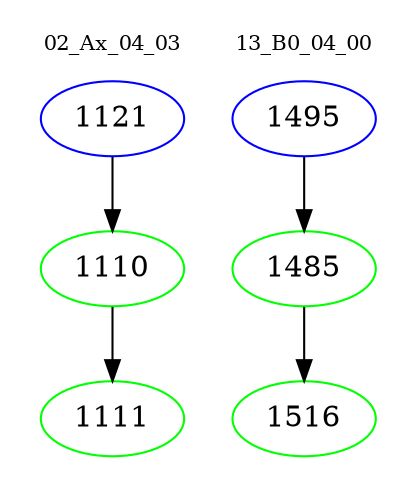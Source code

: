 digraph{
subgraph cluster_0 {
color = white
label = "02_Ax_04_03";
fontsize=10;
T0_1121 [label="1121", color="blue"]
T0_1121 -> T0_1110 [color="black"]
T0_1110 [label="1110", color="green"]
T0_1110 -> T0_1111 [color="black"]
T0_1111 [label="1111", color="green"]
}
subgraph cluster_1 {
color = white
label = "13_B0_04_00";
fontsize=10;
T1_1495 [label="1495", color="blue"]
T1_1495 -> T1_1485 [color="black"]
T1_1485 [label="1485", color="green"]
T1_1485 -> T1_1516 [color="black"]
T1_1516 [label="1516", color="green"]
}
}

